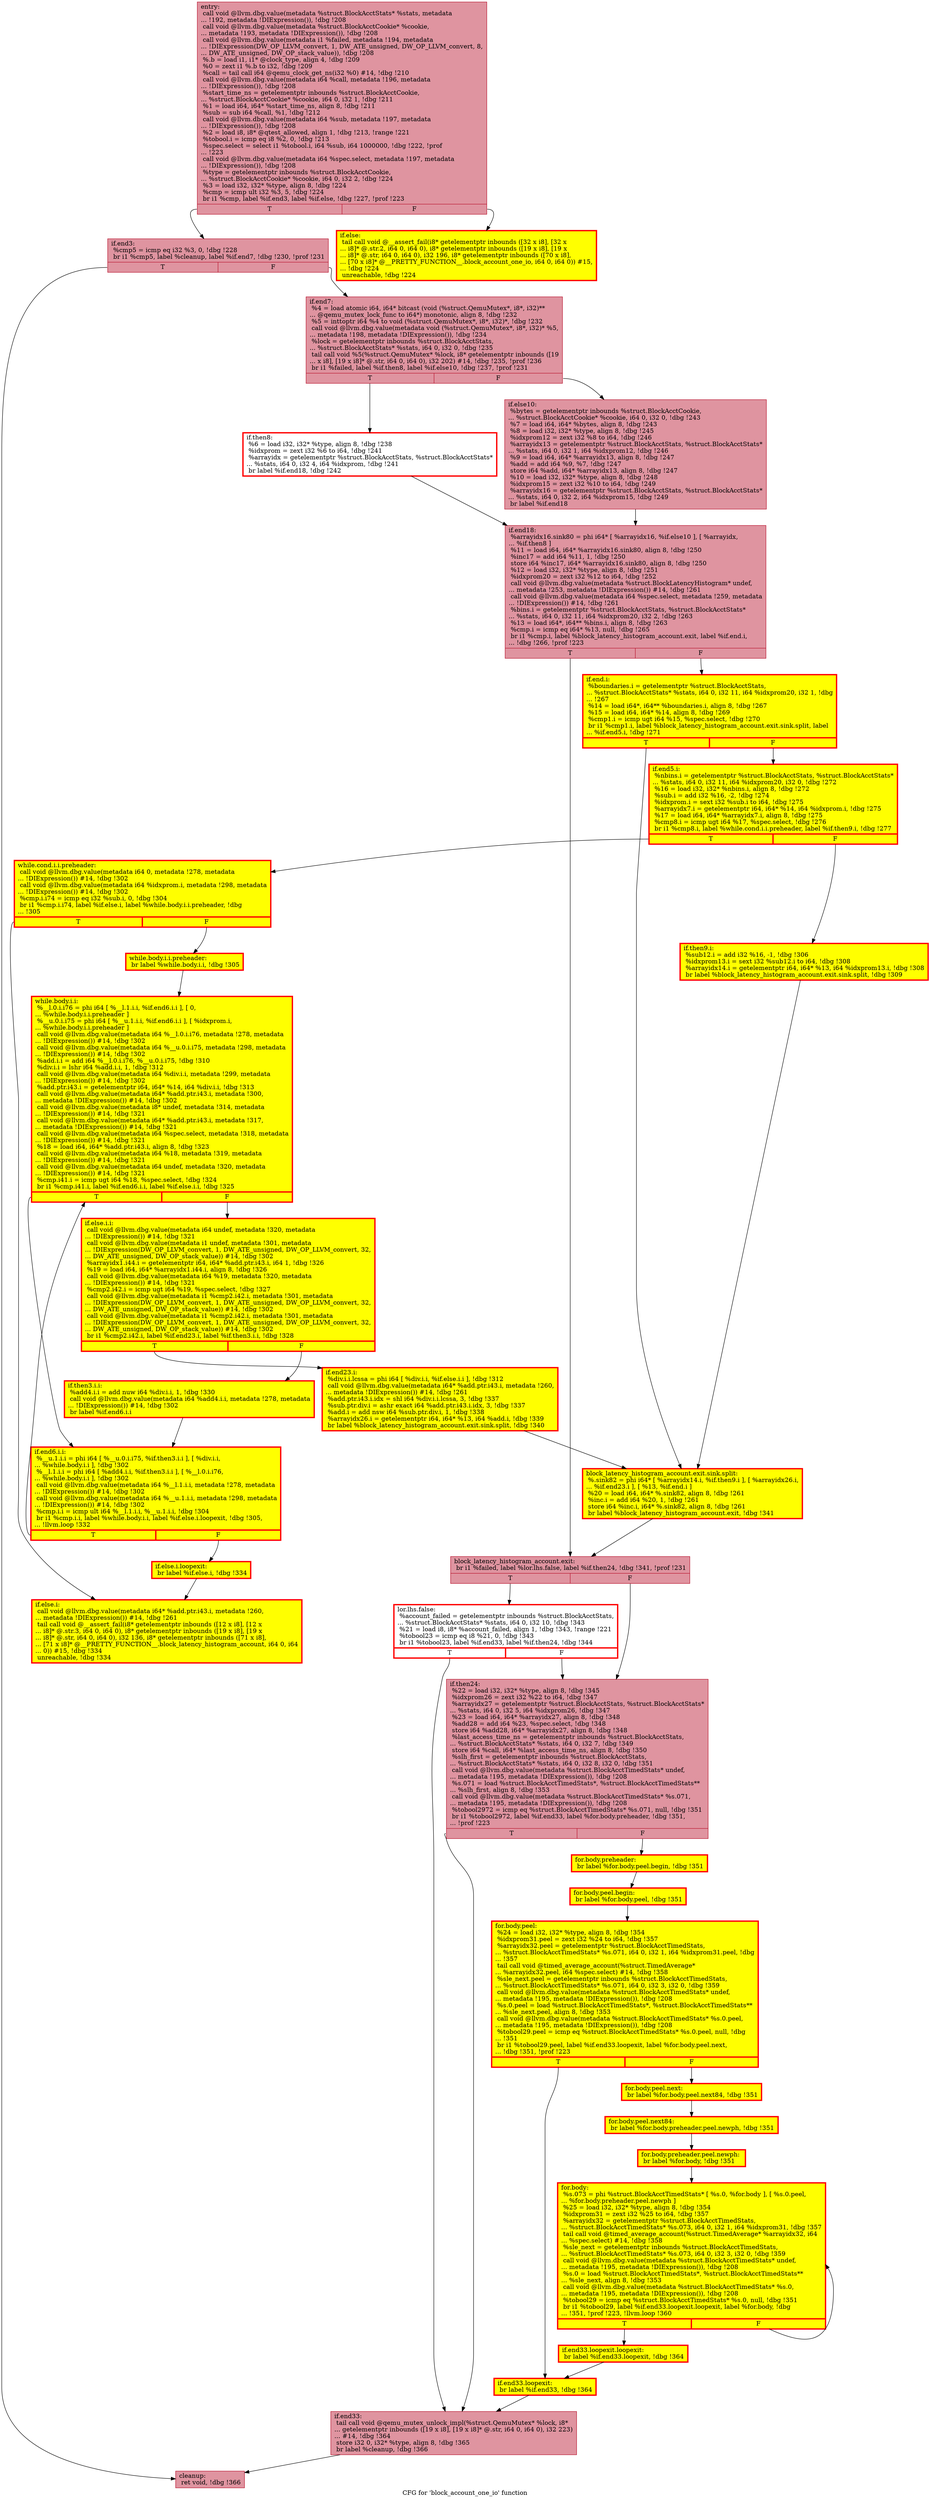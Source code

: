 digraph "CFG for 'block_account_one_io' function" {
	label="CFG for 'block_account_one_io' function";

	Node0x55884643cb70 [shape=record,color="#b70d28ff", style=filled, fillcolor="#b70d2870",label="{entry:\l  call void @llvm.dbg.value(metadata %struct.BlockAcctStats* %stats, metadata\l... !192, metadata !DIExpression()), !dbg !208\l  call void @llvm.dbg.value(metadata %struct.BlockAcctCookie* %cookie,\l... metadata !193, metadata !DIExpression()), !dbg !208\l  call void @llvm.dbg.value(metadata i1 %failed, metadata !194, metadata\l... !DIExpression(DW_OP_LLVM_convert, 1, DW_ATE_unsigned, DW_OP_LLVM_convert, 8,\l... DW_ATE_unsigned, DW_OP_stack_value)), !dbg !208\l  %.b = load i1, i1* @clock_type, align 4, !dbg !209\l  %0 = zext i1 %.b to i32, !dbg !209\l  %call = tail call i64 @qemu_clock_get_ns(i32 %0) #14, !dbg !210\l  call void @llvm.dbg.value(metadata i64 %call, metadata !196, metadata\l... !DIExpression()), !dbg !208\l  %start_time_ns = getelementptr inbounds %struct.BlockAcctCookie,\l... %struct.BlockAcctCookie* %cookie, i64 0, i32 1, !dbg !211\l  %1 = load i64, i64* %start_time_ns, align 8, !dbg !211\l  %sub = sub i64 %call, %1, !dbg !212\l  call void @llvm.dbg.value(metadata i64 %sub, metadata !197, metadata\l... !DIExpression()), !dbg !208\l  %2 = load i8, i8* @qtest_allowed, align 1, !dbg !213, !range !221\l  %tobool.i = icmp eq i8 %2, 0, !dbg !213\l  %spec.select = select i1 %tobool.i, i64 %sub, i64 1000000, !dbg !222, !prof\l... !223\l  call void @llvm.dbg.value(metadata i64 %spec.select, metadata !197, metadata\l... !DIExpression()), !dbg !208\l  %type = getelementptr inbounds %struct.BlockAcctCookie,\l... %struct.BlockAcctCookie* %cookie, i64 0, i32 2, !dbg !224\l  %3 = load i32, i32* %type, align 8, !dbg !224\l  %cmp = icmp ult i32 %3, 5, !dbg !224\l  br i1 %cmp, label %if.end3, label %if.else, !dbg !227, !prof !223\l|{<s0>T|<s1>F}}"];
	Node0x55884643cb70:s0 -> Node0x558846468660;
	Node0x55884643cb70:s1 -> Node0x5588464686d0;
	Node0x5588464686d0 [shape=record,penwidth=3.0, style="filled", color="red", fillcolor="yellow",label="{if.else:                                          \l  tail call void @__assert_fail(i8* getelementptr inbounds ([32 x i8], [32 x\l... i8]* @.str.2, i64 0, i64 0), i8* getelementptr inbounds ([19 x i8], [19 x\l... i8]* @.str, i64 0, i64 0), i32 196, i8* getelementptr inbounds ([70 x i8],\l... [70 x i8]* @__PRETTY_FUNCTION__.block_account_one_io, i64 0, i64 0)) #15,\l... !dbg !224\l  unreachable, !dbg !224\l}"];
	Node0x558846468660 [shape=record,color="#b70d28ff", style=filled, fillcolor="#b70d2870",label="{if.end3:                                          \l  %cmp5 = icmp eq i32 %3, 0, !dbg !228\l  br i1 %cmp5, label %cleanup, label %if.end7, !dbg !230, !prof !231\l|{<s0>T|<s1>F}}"];
	Node0x558846468660:s0 -> Node0x55884643edd0;
	Node0x558846468660:s1 -> Node0x55884643e3d0;
	Node0x55884643e3d0 [shape=record,color="#b70d28ff", style=filled, fillcolor="#b70d2870",label="{if.end7:                                          \l  %4 = load atomic i64, i64* bitcast (void (%struct.QemuMutex*, i8*, i32)**\l... @qemu_mutex_lock_func to i64*) monotonic, align 8, !dbg !232\l  %5 = inttoptr i64 %4 to void (%struct.QemuMutex*, i8*, i32)*, !dbg !232\l  call void @llvm.dbg.value(metadata void (%struct.QemuMutex*, i8*, i32)* %5,\l... metadata !198, metadata !DIExpression()), !dbg !234\l  %lock = getelementptr inbounds %struct.BlockAcctStats,\l... %struct.BlockAcctStats* %stats, i64 0, i32 0, !dbg !235\l  tail call void %5(%struct.QemuMutex* %lock, i8* getelementptr inbounds ([19\l... x i8], [19 x i8]* @.str, i64 0, i64 0), i32 202) #14, !dbg !235, !prof !236\l  br i1 %failed, label %if.then8, label %if.else10, !dbg !237, !prof !231\l|{<s0>T|<s1>F}}"];
	Node0x55884643e3d0:s0 -> Node0x55884646cd00;
	Node0x55884643e3d0:s1 -> Node0x55884646cdc0;
	Node0x55884646cd00 [shape=record,penwidth=3.0, color="red",label="{if.then8:                                         \l  %6 = load i32, i32* %type, align 8, !dbg !238\l  %idxprom = zext i32 %6 to i64, !dbg !241\l  %arrayidx = getelementptr %struct.BlockAcctStats, %struct.BlockAcctStats*\l... %stats, i64 0, i32 4, i64 %idxprom, !dbg !241\l  br label %if.end18, !dbg !242\l}"];
	Node0x55884646cd00 -> Node0x55884646cd50;
	Node0x55884646cdc0 [shape=record,color="#b70d28ff", style=filled, fillcolor="#b70d2870",label="{if.else10:                                        \l  %bytes = getelementptr inbounds %struct.BlockAcctCookie,\l... %struct.BlockAcctCookie* %cookie, i64 0, i32 0, !dbg !243\l  %7 = load i64, i64* %bytes, align 8, !dbg !243\l  %8 = load i32, i32* %type, align 8, !dbg !245\l  %idxprom12 = zext i32 %8 to i64, !dbg !246\l  %arrayidx13 = getelementptr %struct.BlockAcctStats, %struct.BlockAcctStats*\l... %stats, i64 0, i32 1, i64 %idxprom12, !dbg !246\l  %9 = load i64, i64* %arrayidx13, align 8, !dbg !247\l  %add = add i64 %9, %7, !dbg !247\l  store i64 %add, i64* %arrayidx13, align 8, !dbg !247\l  %10 = load i32, i32* %type, align 8, !dbg !248\l  %idxprom15 = zext i32 %10 to i64, !dbg !249\l  %arrayidx16 = getelementptr %struct.BlockAcctStats, %struct.BlockAcctStats*\l... %stats, i64 0, i32 2, i64 %idxprom15, !dbg !249\l  br label %if.end18\l}"];
	Node0x55884646cdc0 -> Node0x55884646cd50;
	Node0x55884646cd50 [shape=record,color="#b70d28ff", style=filled, fillcolor="#b70d2870",label="{if.end18:                                         \l  %arrayidx16.sink80 = phi i64* [ %arrayidx16, %if.else10 ], [ %arrayidx,\l... %if.then8 ]\l  %11 = load i64, i64* %arrayidx16.sink80, align 8, !dbg !250\l  %inc17 = add i64 %11, 1, !dbg !250\l  store i64 %inc17, i64* %arrayidx16.sink80, align 8, !dbg !250\l  %12 = load i32, i32* %type, align 8, !dbg !251\l  %idxprom20 = zext i32 %12 to i64, !dbg !252\l  call void @llvm.dbg.value(metadata %struct.BlockLatencyHistogram* undef,\l... metadata !253, metadata !DIExpression()) #14, !dbg !261\l  call void @llvm.dbg.value(metadata i64 %spec.select, metadata !259, metadata\l... !DIExpression()) #14, !dbg !261\l  %bins.i = getelementptr %struct.BlockAcctStats, %struct.BlockAcctStats*\l... %stats, i64 0, i32 11, i64 %idxprom20, i32 2, !dbg !263\l  %13 = load i64*, i64** %bins.i, align 8, !dbg !263\l  %cmp.i = icmp eq i64* %13, null, !dbg !265\l  br i1 %cmp.i, label %block_latency_histogram_account.exit, label %if.end.i,\l... !dbg !266, !prof !223\l|{<s0>T|<s1>F}}"];
	Node0x55884646cd50:s0 -> Node0x55884645e140;
	Node0x55884646cd50:s1 -> Node0x558846438cb0;
	Node0x558846438cb0 [shape=record,penwidth=3.0, style="filled", color="red", fillcolor="yellow",label="{if.end.i:                                         \l  %boundaries.i = getelementptr %struct.BlockAcctStats,\l... %struct.BlockAcctStats* %stats, i64 0, i32 11, i64 %idxprom20, i32 1, !dbg\l... !267\l  %14 = load i64*, i64** %boundaries.i, align 8, !dbg !267\l  %15 = load i64, i64* %14, align 8, !dbg !269\l  %cmp1.i = icmp ugt i64 %15, %spec.select, !dbg !270\l  br i1 %cmp1.i, label %block_latency_histogram_account.exit.sink.split, label\l... %if.end5.i, !dbg !271\l|{<s0>T|<s1>F}}"];
	Node0x558846438cb0:s0 -> Node0x558846467d10;
	Node0x558846438cb0:s1 -> Node0x558846454e70;
	Node0x558846454e70 [shape=record,penwidth=3.0, style="filled", color="red", fillcolor="yellow",label="{if.end5.i:                                        \l  %nbins.i = getelementptr %struct.BlockAcctStats, %struct.BlockAcctStats*\l... %stats, i64 0, i32 11, i64 %idxprom20, i32 0, !dbg !272\l  %16 = load i32, i32* %nbins.i, align 8, !dbg !272\l  %sub.i = add i32 %16, -2, !dbg !274\l  %idxprom.i = sext i32 %sub.i to i64, !dbg !275\l  %arrayidx7.i = getelementptr i64, i64* %14, i64 %idxprom.i, !dbg !275\l  %17 = load i64, i64* %arrayidx7.i, align 8, !dbg !275\l  %cmp8.i = icmp ugt i64 %17, %spec.select, !dbg !276\l  br i1 %cmp8.i, label %while.cond.i.i.preheader, label %if.then9.i, !dbg !277\l|{<s0>T|<s1>F}}"];
	Node0x558846454e70:s0 -> Node0x558846411950;
	Node0x558846454e70:s1 -> Node0x55884647e210;
	Node0x558846411950 [shape=record,penwidth=3.0, style="filled", color="red", fillcolor="yellow",label="{while.cond.i.i.preheader:                         \l  call void @llvm.dbg.value(metadata i64 0, metadata !278, metadata\l... !DIExpression()) #14, !dbg !302\l  call void @llvm.dbg.value(metadata i64 %idxprom.i, metadata !298, metadata\l... !DIExpression()) #14, !dbg !302\l  %cmp.i.i74 = icmp eq i32 %sub.i, 0, !dbg !304\l  br i1 %cmp.i.i74, label %if.else.i, label %while.body.i.i.preheader, !dbg\l... !305\l|{<s0>T|<s1>F}}"];
	Node0x558846411950:s0 -> Node0x558846458fb0;
	Node0x558846411950:s1 -> Node0x558846439620;
	Node0x558846439620 [shape=record,penwidth=3.0, style="filled", color="red", fillcolor="yellow",label="{while.body.i.i.preheader:                         \l  br label %while.body.i.i, !dbg !305\l}"];
	Node0x558846439620 -> Node0x55884647ada0;
	Node0x55884647e210 [shape=record,penwidth=3.0, style="filled", color="red", fillcolor="yellow",label="{if.then9.i:                                       \l  %sub12.i = add i32 %16, -1, !dbg !306\l  %idxprom13.i = sext i32 %sub12.i to i64, !dbg !308\l  %arrayidx14.i = getelementptr i64, i64* %13, i64 %idxprom13.i, !dbg !308\l  br label %block_latency_histogram_account.exit.sink.split, !dbg !309\l}"];
	Node0x55884647e210 -> Node0x558846467d10;
	Node0x55884647ada0 [shape=record,penwidth=3.0, style="filled", color="red", fillcolor="yellow",label="{while.body.i.i:                                   \l  %__l.0.i.i76 = phi i64 [ %__l.1.i.i, %if.end6.i.i ], [ 0,\l... %while.body.i.i.preheader ]\l  %__u.0.i.i75 = phi i64 [ %__u.1.i.i, %if.end6.i.i ], [ %idxprom.i,\l... %while.body.i.i.preheader ]\l  call void @llvm.dbg.value(metadata i64 %__l.0.i.i76, metadata !278, metadata\l... !DIExpression()) #14, !dbg !302\l  call void @llvm.dbg.value(metadata i64 %__u.0.i.i75, metadata !298, metadata\l... !DIExpression()) #14, !dbg !302\l  %add.i.i = add i64 %__l.0.i.i76, %__u.0.i.i75, !dbg !310\l  %div.i.i = lshr i64 %add.i.i, 1, !dbg !312\l  call void @llvm.dbg.value(metadata i64 %div.i.i, metadata !299, metadata\l... !DIExpression()) #14, !dbg !302\l  %add.ptr.i43.i = getelementptr i64, i64* %14, i64 %div.i.i, !dbg !313\l  call void @llvm.dbg.value(metadata i64* %add.ptr.i43.i, metadata !300,\l... metadata !DIExpression()) #14, !dbg !302\l  call void @llvm.dbg.value(metadata i8* undef, metadata !314, metadata\l... !DIExpression()) #14, !dbg !321\l  call void @llvm.dbg.value(metadata i64* %add.ptr.i43.i, metadata !317,\l... metadata !DIExpression()) #14, !dbg !321\l  call void @llvm.dbg.value(metadata i64 %spec.select, metadata !318, metadata\l... !DIExpression()) #14, !dbg !321\l  %18 = load i64, i64* %add.ptr.i43.i, align 8, !dbg !323\l  call void @llvm.dbg.value(metadata i64 %18, metadata !319, metadata\l... !DIExpression()) #14, !dbg !321\l  call void @llvm.dbg.value(metadata i64 undef, metadata !320, metadata\l... !DIExpression()) #14, !dbg !321\l  %cmp.i41.i = icmp ugt i64 %18, %spec.select, !dbg !324\l  br i1 %cmp.i41.i, label %if.end6.i.i, label %if.else.i.i, !dbg !325\l|{<s0>T|<s1>F}}"];
	Node0x55884647ada0:s0 -> Node0x55884647d710;
	Node0x55884647ada0:s1 -> Node0x558846444050;
	Node0x558846444050 [shape=record,penwidth=3.0, style="filled", color="red", fillcolor="yellow",label="{if.else.i.i:                                      \l  call void @llvm.dbg.value(metadata i64 undef, metadata !320, metadata\l... !DIExpression()) #14, !dbg !321\l  call void @llvm.dbg.value(metadata i1 undef, metadata !301, metadata\l... !DIExpression(DW_OP_LLVM_convert, 1, DW_ATE_unsigned, DW_OP_LLVM_convert, 32,\l... DW_ATE_unsigned, DW_OP_stack_value)) #14, !dbg !302\l  %arrayidx1.i44.i = getelementptr i64, i64* %add.ptr.i43.i, i64 1, !dbg !326\l  %19 = load i64, i64* %arrayidx1.i44.i, align 8, !dbg !326\l  call void @llvm.dbg.value(metadata i64 %19, metadata !320, metadata\l... !DIExpression()) #14, !dbg !321\l  %cmp2.i42.i = icmp ugt i64 %19, %spec.select, !dbg !327\l  call void @llvm.dbg.value(metadata i1 %cmp2.i42.i, metadata !301, metadata\l... !DIExpression(DW_OP_LLVM_convert, 1, DW_ATE_unsigned, DW_OP_LLVM_convert, 32,\l... DW_ATE_unsigned, DW_OP_stack_value)) #14, !dbg !302\l  call void @llvm.dbg.value(metadata i1 %cmp2.i42.i, metadata !301, metadata\l... !DIExpression(DW_OP_LLVM_convert, 1, DW_ATE_unsigned, DW_OP_LLVM_convert, 32,\l... DW_ATE_unsigned, DW_OP_stack_value)) #14, !dbg !302\l  br i1 %cmp2.i42.i, label %if.end23.i, label %if.then3.i.i, !dbg !328\l|{<s0>T|<s1>F}}"];
	Node0x558846444050:s0 -> Node0x55884645ebd0;
	Node0x558846444050:s1 -> Node0x55884647d220;
	Node0x55884647d220 [shape=record,penwidth=3.0, style="filled", color="red", fillcolor="yellow",label="{if.then3.i.i:                                     \l  %add4.i.i = add nuw i64 %div.i.i, 1, !dbg !330\l  call void @llvm.dbg.value(metadata i64 %add4.i.i, metadata !278, metadata\l... !DIExpression()) #14, !dbg !302\l  br label %if.end6.i.i\l}"];
	Node0x55884647d220 -> Node0x55884647d710;
	Node0x55884647d710 [shape=record,penwidth=3.0, style="filled", color="red", fillcolor="yellow",label="{if.end6.i.i:                                      \l  %__u.1.i.i = phi i64 [ %__u.0.i.i75, %if.then3.i.i ], [ %div.i.i,\l... %while.body.i.i ], !dbg !302\l  %__l.1.i.i = phi i64 [ %add4.i.i, %if.then3.i.i ], [ %__l.0.i.i76,\l... %while.body.i.i ], !dbg !302\l  call void @llvm.dbg.value(metadata i64 %__l.1.i.i, metadata !278, metadata\l... !DIExpression()) #14, !dbg !302\l  call void @llvm.dbg.value(metadata i64 %__u.1.i.i, metadata !298, metadata\l... !DIExpression()) #14, !dbg !302\l  %cmp.i.i = icmp ult i64 %__l.1.i.i, %__u.1.i.i, !dbg !304\l  br i1 %cmp.i.i, label %while.body.i.i, label %if.else.i.loopexit, !dbg !305,\l... !llvm.loop !332\l|{<s0>T|<s1>F}}"];
	Node0x55884647d710:s0 -> Node0x55884647ada0;
	Node0x55884647d710:s1 -> Node0x558846591680;
	Node0x558846591680 [shape=record,penwidth=3.0, style="filled", color="red", fillcolor="yellow",label="{if.else.i.loopexit:                               \l  br label %if.else.i, !dbg !334\l}"];
	Node0x558846591680 -> Node0x558846458fb0;
	Node0x558846458fb0 [shape=record,penwidth=3.0, style="filled", color="red", fillcolor="yellow",label="{if.else.i:                                        \l  call void @llvm.dbg.value(metadata i64* %add.ptr.i43.i, metadata !260,\l... metadata !DIExpression()) #14, !dbg !261\l  tail call void @__assert_fail(i8* getelementptr inbounds ([12 x i8], [12 x\l... i8]* @.str.3, i64 0, i64 0), i8* getelementptr inbounds ([19 x i8], [19 x\l... i8]* @.str, i64 0, i64 0), i32 136, i8* getelementptr inbounds ([71 x i8],\l... [71 x i8]* @__PRETTY_FUNCTION__.block_latency_histogram_account, i64 0, i64\l... 0)) #15, !dbg !334\l  unreachable, !dbg !334\l}"];
	Node0x55884645ebd0 [shape=record,penwidth=3.0, style="filled", color="red", fillcolor="yellow",label="{if.end23.i:                                       \l  %div.i.i.lcssa = phi i64 [ %div.i.i, %if.else.i.i ], !dbg !312\l  call void @llvm.dbg.value(metadata i64* %add.ptr.i43.i, metadata !260,\l... metadata !DIExpression()) #14, !dbg !261\l  %add.ptr.i43.i.idx = shl i64 %div.i.i.lcssa, 3, !dbg !337\l  %sub.ptr.div.i = ashr exact i64 %add.ptr.i43.i.idx, 3, !dbg !337\l  %add.i = add nsw i64 %sub.ptr.div.i, 1, !dbg !338\l  %arrayidx26.i = getelementptr i64, i64* %13, i64 %add.i, !dbg !339\l  br label %block_latency_histogram_account.exit.sink.split, !dbg !340\l}"];
	Node0x55884645ebd0 -> Node0x558846467d10;
	Node0x558846467d10 [shape=record,penwidth=3.0, style="filled", color="red", fillcolor="yellow",label="{block_latency_histogram_account.exit.sink.split:  \l  %.sink82 = phi i64* [ %arrayidx14.i, %if.then9.i ], [ %arrayidx26.i,\l... %if.end23.i ], [ %13, %if.end.i ]\l  %20 = load i64, i64* %.sink82, align 8, !dbg !261\l  %inc.i = add i64 %20, 1, !dbg !261\l  store i64 %inc.i, i64* %.sink82, align 8, !dbg !261\l  br label %block_latency_histogram_account.exit, !dbg !341\l}"];
	Node0x558846467d10 -> Node0x55884645e140;
	Node0x55884645e140 [shape=record,color="#b70d28ff", style=filled, fillcolor="#b70d2870",label="{block_latency_histogram_account.exit:             \l  br i1 %failed, label %lor.lhs.false, label %if.then24, !dbg !341, !prof !231\l|{<s0>T|<s1>F}}"];
	Node0x55884645e140:s0 -> Node0x55884646fc00;
	Node0x55884645e140:s1 -> Node0x55884642c7a0;
	Node0x55884646fc00 [shape=record,penwidth=3.0, color="red",label="{lor.lhs.false:                                    \l  %account_failed = getelementptr inbounds %struct.BlockAcctStats,\l... %struct.BlockAcctStats* %stats, i64 0, i32 10, !dbg !343\l  %21 = load i8, i8* %account_failed, align 1, !dbg !343, !range !221\l  %tobool23 = icmp eq i8 %21, 0, !dbg !343\l  br i1 %tobool23, label %if.end33, label %if.then24, !dbg !344\l|{<s0>T|<s1>F}}"];
	Node0x55884646fc00:s0 -> Node0x55884646fbb0;
	Node0x55884646fc00:s1 -> Node0x55884642c7a0;
	Node0x55884642c7a0 [shape=record,color="#b70d28ff", style=filled, fillcolor="#b70d2870",label="{if.then24:                                        \l  %22 = load i32, i32* %type, align 8, !dbg !345\l  %idxprom26 = zext i32 %22 to i64, !dbg !347\l  %arrayidx27 = getelementptr %struct.BlockAcctStats, %struct.BlockAcctStats*\l... %stats, i64 0, i32 5, i64 %idxprom26, !dbg !347\l  %23 = load i64, i64* %arrayidx27, align 8, !dbg !348\l  %add28 = add i64 %23, %spec.select, !dbg !348\l  store i64 %add28, i64* %arrayidx27, align 8, !dbg !348\l  %last_access_time_ns = getelementptr inbounds %struct.BlockAcctStats,\l... %struct.BlockAcctStats* %stats, i64 0, i32 7, !dbg !349\l  store i64 %call, i64* %last_access_time_ns, align 8, !dbg !350\l  %slh_first = getelementptr inbounds %struct.BlockAcctStats,\l... %struct.BlockAcctStats* %stats, i64 0, i32 8, i32 0, !dbg !351\l  call void @llvm.dbg.value(metadata %struct.BlockAcctTimedStats* undef,\l... metadata !195, metadata !DIExpression()), !dbg !208\l  %s.071 = load %struct.BlockAcctTimedStats*, %struct.BlockAcctTimedStats**\l... %slh_first, align 8, !dbg !353\l  call void @llvm.dbg.value(metadata %struct.BlockAcctTimedStats* %s.071,\l... metadata !195, metadata !DIExpression()), !dbg !208\l  %tobool2972 = icmp eq %struct.BlockAcctTimedStats* %s.071, null, !dbg !351\l  br i1 %tobool2972, label %if.end33, label %for.body.preheader, !dbg !351,\l... !prof !223\l|{<s0>T|<s1>F}}"];
	Node0x55884642c7a0:s0 -> Node0x55884646fbb0;
	Node0x55884642c7a0:s1 -> Node0x55884647b810;
	Node0x55884647b810 [shape=record,penwidth=3.0, style="filled", color="red", fillcolor="yellow",label="{for.body.preheader:                               \l  br label %for.body.peel.begin, !dbg !351\l}"];
	Node0x55884647b810 -> Node0x558846443960;
	Node0x558846443960 [shape=record,penwidth=3.0, style="filled", color="red", fillcolor="yellow",label="{for.body.peel.begin:                              \l  br label %for.body.peel, !dbg !351\l}"];
	Node0x558846443960 -> Node0x558846444d50;
	Node0x558846444d50 [shape=record,penwidth=3.0, style="filled", color="red", fillcolor="yellow",label="{for.body.peel:                                    \l  %24 = load i32, i32* %type, align 8, !dbg !354\l  %idxprom31.peel = zext i32 %24 to i64, !dbg !357\l  %arrayidx32.peel = getelementptr %struct.BlockAcctTimedStats,\l... %struct.BlockAcctTimedStats* %s.071, i64 0, i32 1, i64 %idxprom31.peel, !dbg\l... !357\l  tail call void @timed_average_account(%struct.TimedAverage*\l... %arrayidx32.peel, i64 %spec.select) #14, !dbg !358\l  %sle_next.peel = getelementptr inbounds %struct.BlockAcctTimedStats,\l... %struct.BlockAcctTimedStats* %s.071, i64 0, i32 3, i32 0, !dbg !359\l  call void @llvm.dbg.value(metadata %struct.BlockAcctTimedStats* undef,\l... metadata !195, metadata !DIExpression()), !dbg !208\l  %s.0.peel = load %struct.BlockAcctTimedStats*, %struct.BlockAcctTimedStats**\l... %sle_next.peel, align 8, !dbg !353\l  call void @llvm.dbg.value(metadata %struct.BlockAcctTimedStats* %s.0.peel,\l... metadata !195, metadata !DIExpression()), !dbg !208\l  %tobool29.peel = icmp eq %struct.BlockAcctTimedStats* %s.0.peel, null, !dbg\l... !351\l  br i1 %tobool29.peel, label %if.end33.loopexit, label %for.body.peel.next,\l... !dbg !351, !prof !223\l|{<s0>T|<s1>F}}"];
	Node0x558846444d50:s0 -> Node0x558846443fb0;
	Node0x558846444d50:s1 -> Node0x558846442ad0;
	Node0x558846442ad0 [shape=record,penwidth=3.0, style="filled", color="red", fillcolor="yellow",label="{for.body.peel.next:                               \l  br label %for.body.peel.next84, !dbg !351\l}"];
	Node0x558846442ad0 -> Node0x5588464673d0;
	Node0x5588464673d0 [shape=record,penwidth=3.0, style="filled", color="red", fillcolor="yellow",label="{for.body.peel.next84:                             \l  br label %for.body.preheader.peel.newph, !dbg !351\l}"];
	Node0x5588464673d0 -> Node0x55884659ab20;
	Node0x55884659ab20 [shape=record,penwidth=3.0, style="filled", color="red", fillcolor="yellow",label="{for.body.preheader.peel.newph:                    \l  br label %for.body, !dbg !351\l}"];
	Node0x55884659ab20 -> Node0x558846471060;
	Node0x558846471060 [shape=record,penwidth=3.0, style="filled", color="red", fillcolor="yellow",label="{for.body:                                         \l  %s.073 = phi %struct.BlockAcctTimedStats* [ %s.0, %for.body ], [ %s.0.peel,\l... %for.body.preheader.peel.newph ]\l  %25 = load i32, i32* %type, align 8, !dbg !354\l  %idxprom31 = zext i32 %25 to i64, !dbg !357\l  %arrayidx32 = getelementptr %struct.BlockAcctTimedStats,\l... %struct.BlockAcctTimedStats* %s.073, i64 0, i32 1, i64 %idxprom31, !dbg !357\l  tail call void @timed_average_account(%struct.TimedAverage* %arrayidx32, i64\l... %spec.select) #14, !dbg !358\l  %sle_next = getelementptr inbounds %struct.BlockAcctTimedStats,\l... %struct.BlockAcctTimedStats* %s.073, i64 0, i32 3, i32 0, !dbg !359\l  call void @llvm.dbg.value(metadata %struct.BlockAcctTimedStats* undef,\l... metadata !195, metadata !DIExpression()), !dbg !208\l  %s.0 = load %struct.BlockAcctTimedStats*, %struct.BlockAcctTimedStats**\l... %sle_next, align 8, !dbg !353\l  call void @llvm.dbg.value(metadata %struct.BlockAcctTimedStats* %s.0,\l... metadata !195, metadata !DIExpression()), !dbg !208\l  %tobool29 = icmp eq %struct.BlockAcctTimedStats* %s.0, null, !dbg !351\l  br i1 %tobool29, label %if.end33.loopexit.loopexit, label %for.body, !dbg\l... !351, !prof !223, !llvm.loop !360\l|{<s0>T|<s1>F}}"];
	Node0x558846471060:s0 -> Node0x5588464653b0;
	Node0x558846471060:s1 -> Node0x558846471060;
	Node0x5588464653b0 [shape=record,penwidth=3.0, style="filled", color="red", fillcolor="yellow",label="{if.end33.loopexit.loopexit:                       \l  br label %if.end33.loopexit, !dbg !364\l}"];
	Node0x5588464653b0 -> Node0x558846443fb0;
	Node0x558846443fb0 [shape=record,penwidth=3.0, style="filled", color="red", fillcolor="yellow",label="{if.end33.loopexit:                                \l  br label %if.end33, !dbg !364\l}"];
	Node0x558846443fb0 -> Node0x55884646fbb0;
	Node0x55884646fbb0 [shape=record,color="#b70d28ff", style=filled, fillcolor="#b70d2870",label="{if.end33:                                         \l  tail call void @qemu_mutex_unlock_impl(%struct.QemuMutex* %lock, i8*\l... getelementptr inbounds ([19 x i8], [19 x i8]* @.str, i64 0, i64 0), i32 223)\l... #14, !dbg !364\l  store i32 0, i32* %type, align 8, !dbg !365\l  br label %cleanup, !dbg !366\l}"];
	Node0x55884646fbb0 -> Node0x55884643edd0;
	Node0x55884643edd0 [shape=record,color="#b70d28ff", style=filled, fillcolor="#b70d2870",label="{cleanup:                                          \l  ret void, !dbg !366\l}"];
}
